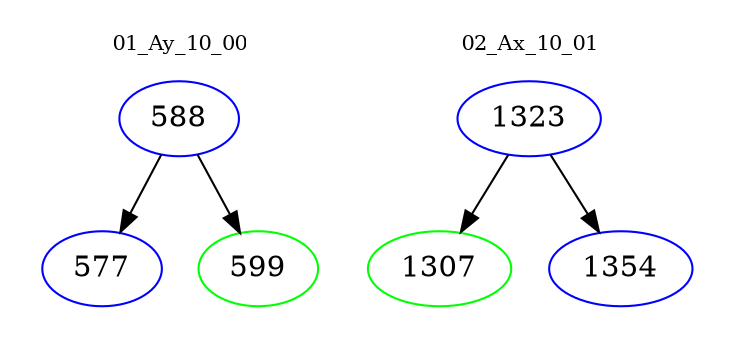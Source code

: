 digraph{
subgraph cluster_0 {
color = white
label = "01_Ay_10_00";
fontsize=10;
T0_588 [label="588", color="blue"]
T0_588 -> T0_577 [color="black"]
T0_577 [label="577", color="blue"]
T0_588 -> T0_599 [color="black"]
T0_599 [label="599", color="green"]
}
subgraph cluster_1 {
color = white
label = "02_Ax_10_01";
fontsize=10;
T1_1323 [label="1323", color="blue"]
T1_1323 -> T1_1307 [color="black"]
T1_1307 [label="1307", color="green"]
T1_1323 -> T1_1354 [color="black"]
T1_1354 [label="1354", color="blue"]
}
}
